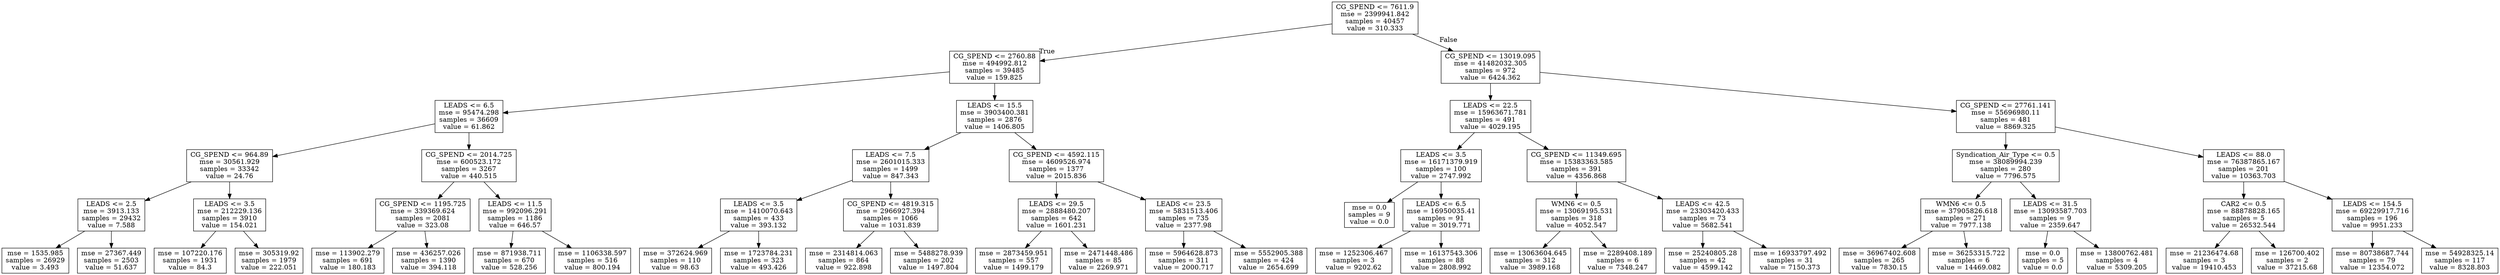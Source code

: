 digraph Tree {
node [shape=box] ;
0 [label="CG_SPEND <= 7611.9\nmse = 2399941.842\nsamples = 40457\nvalue = 310.333"] ;
1 [label="CG_SPEND <= 2760.88\nmse = 494992.812\nsamples = 39485\nvalue = 159.825"] ;
0 -> 1 [labeldistance=2.5, labelangle=45, headlabel="True"] ;
2 [label="LEADS <= 6.5\nmse = 95474.298\nsamples = 36609\nvalue = 61.862"] ;
1 -> 2 ;
3 [label="CG_SPEND <= 964.89\nmse = 30561.929\nsamples = 33342\nvalue = 24.76"] ;
2 -> 3 ;
4 [label="LEADS <= 2.5\nmse = 3913.133\nsamples = 29432\nvalue = 7.588"] ;
3 -> 4 ;
5 [label="mse = 1535.985\nsamples = 26929\nvalue = 3.493"] ;
4 -> 5 ;
6 [label="mse = 27367.449\nsamples = 2503\nvalue = 51.637"] ;
4 -> 6 ;
7 [label="LEADS <= 3.5\nmse = 212229.136\nsamples = 3910\nvalue = 154.021"] ;
3 -> 7 ;
8 [label="mse = 107220.176\nsamples = 1931\nvalue = 84.3"] ;
7 -> 8 ;
9 [label="mse = 305319.92\nsamples = 1979\nvalue = 222.051"] ;
7 -> 9 ;
10 [label="CG_SPEND <= 2014.725\nmse = 600523.172\nsamples = 3267\nvalue = 440.515"] ;
2 -> 10 ;
11 [label="CG_SPEND <= 1195.725\nmse = 339369.624\nsamples = 2081\nvalue = 323.08"] ;
10 -> 11 ;
12 [label="mse = 113902.279\nsamples = 691\nvalue = 180.183"] ;
11 -> 12 ;
13 [label="mse = 436257.026\nsamples = 1390\nvalue = 394.118"] ;
11 -> 13 ;
14 [label="LEADS <= 11.5\nmse = 992096.291\nsamples = 1186\nvalue = 646.57"] ;
10 -> 14 ;
15 [label="mse = 871938.711\nsamples = 670\nvalue = 528.256"] ;
14 -> 15 ;
16 [label="mse = 1106338.597\nsamples = 516\nvalue = 800.194"] ;
14 -> 16 ;
17 [label="LEADS <= 15.5\nmse = 3903400.381\nsamples = 2876\nvalue = 1406.805"] ;
1 -> 17 ;
18 [label="LEADS <= 7.5\nmse = 2601015.333\nsamples = 1499\nvalue = 847.343"] ;
17 -> 18 ;
19 [label="LEADS <= 3.5\nmse = 1410070.643\nsamples = 433\nvalue = 393.132"] ;
18 -> 19 ;
20 [label="mse = 372624.969\nsamples = 110\nvalue = 98.63"] ;
19 -> 20 ;
21 [label="mse = 1723784.231\nsamples = 323\nvalue = 493.426"] ;
19 -> 21 ;
22 [label="CG_SPEND <= 4819.315\nmse = 2966927.394\nsamples = 1066\nvalue = 1031.839"] ;
18 -> 22 ;
23 [label="mse = 2314814.063\nsamples = 864\nvalue = 922.898"] ;
22 -> 23 ;
24 [label="mse = 5488278.939\nsamples = 202\nvalue = 1497.804"] ;
22 -> 24 ;
25 [label="CG_SPEND <= 4592.115\nmse = 4609526.974\nsamples = 1377\nvalue = 2015.836"] ;
17 -> 25 ;
26 [label="LEADS <= 29.5\nmse = 2888480.207\nsamples = 642\nvalue = 1601.231"] ;
25 -> 26 ;
27 [label="mse = 2873459.951\nsamples = 557\nvalue = 1499.179"] ;
26 -> 27 ;
28 [label="mse = 2471448.486\nsamples = 85\nvalue = 2269.971"] ;
26 -> 28 ;
29 [label="LEADS <= 23.5\nmse = 5831513.406\nsamples = 735\nvalue = 2377.98"] ;
25 -> 29 ;
30 [label="mse = 5964628.873\nsamples = 311\nvalue = 2000.717"] ;
29 -> 30 ;
31 [label="mse = 5552905.388\nsamples = 424\nvalue = 2654.699"] ;
29 -> 31 ;
32 [label="CG_SPEND <= 13019.095\nmse = 41482032.305\nsamples = 972\nvalue = 6424.362"] ;
0 -> 32 [labeldistance=2.5, labelangle=-45, headlabel="False"] ;
33 [label="LEADS <= 22.5\nmse = 15963671.781\nsamples = 491\nvalue = 4029.195"] ;
32 -> 33 ;
34 [label="LEADS <= 3.5\nmse = 16171379.919\nsamples = 100\nvalue = 2747.992"] ;
33 -> 34 ;
35 [label="mse = 0.0\nsamples = 9\nvalue = 0.0"] ;
34 -> 35 ;
36 [label="LEADS <= 6.5\nmse = 16950035.41\nsamples = 91\nvalue = 3019.771"] ;
34 -> 36 ;
37 [label="mse = 1252306.467\nsamples = 3\nvalue = 9202.62"] ;
36 -> 37 ;
38 [label="mse = 16137543.306\nsamples = 88\nvalue = 2808.992"] ;
36 -> 38 ;
39 [label="CG_SPEND <= 11349.695\nmse = 15383363.585\nsamples = 391\nvalue = 4356.868"] ;
33 -> 39 ;
40 [label="WMN6 <= 0.5\nmse = 13069195.531\nsamples = 318\nvalue = 4052.547"] ;
39 -> 40 ;
41 [label="mse = 13063604.645\nsamples = 312\nvalue = 3989.168"] ;
40 -> 41 ;
42 [label="mse = 2289408.189\nsamples = 6\nvalue = 7348.247"] ;
40 -> 42 ;
43 [label="LEADS <= 42.5\nmse = 23303420.433\nsamples = 73\nvalue = 5682.541"] ;
39 -> 43 ;
44 [label="mse = 25240805.28\nsamples = 42\nvalue = 4599.142"] ;
43 -> 44 ;
45 [label="mse = 16933797.492\nsamples = 31\nvalue = 7150.373"] ;
43 -> 45 ;
46 [label="CG_SPEND <= 27761.141\nmse = 55696980.11\nsamples = 481\nvalue = 8869.325"] ;
32 -> 46 ;
47 [label="Syndication_Air_Type <= 0.5\nmse = 38089994.239\nsamples = 280\nvalue = 7796.575"] ;
46 -> 47 ;
48 [label="WMN6 <= 0.5\nmse = 37905826.618\nsamples = 271\nvalue = 7977.138"] ;
47 -> 48 ;
49 [label="mse = 36967402.608\nsamples = 265\nvalue = 7830.15"] ;
48 -> 49 ;
50 [label="mse = 36253315.722\nsamples = 6\nvalue = 14469.082"] ;
48 -> 50 ;
51 [label="LEADS <= 31.5\nmse = 13093587.703\nsamples = 9\nvalue = 2359.647"] ;
47 -> 51 ;
52 [label="mse = 0.0\nsamples = 5\nvalue = 0.0"] ;
51 -> 52 ;
53 [label="mse = 13800762.481\nsamples = 4\nvalue = 5309.205"] ;
51 -> 53 ;
54 [label="LEADS <= 88.0\nmse = 76387865.167\nsamples = 201\nvalue = 10363.703"] ;
46 -> 54 ;
55 [label="CAR2 <= 0.5\nmse = 88878828.165\nsamples = 5\nvalue = 26532.544"] ;
54 -> 55 ;
56 [label="mse = 21236474.68\nsamples = 3\nvalue = 19410.453"] ;
55 -> 56 ;
57 [label="mse = 126700.402\nsamples = 2\nvalue = 37215.68"] ;
55 -> 57 ;
58 [label="LEADS <= 154.5\nmse = 69229917.716\nsamples = 196\nvalue = 9951.233"] ;
54 -> 58 ;
59 [label="mse = 80738687.744\nsamples = 79\nvalue = 12354.072"] ;
58 -> 59 ;
60 [label="mse = 54928325.14\nsamples = 117\nvalue = 8328.803"] ;
58 -> 60 ;
}